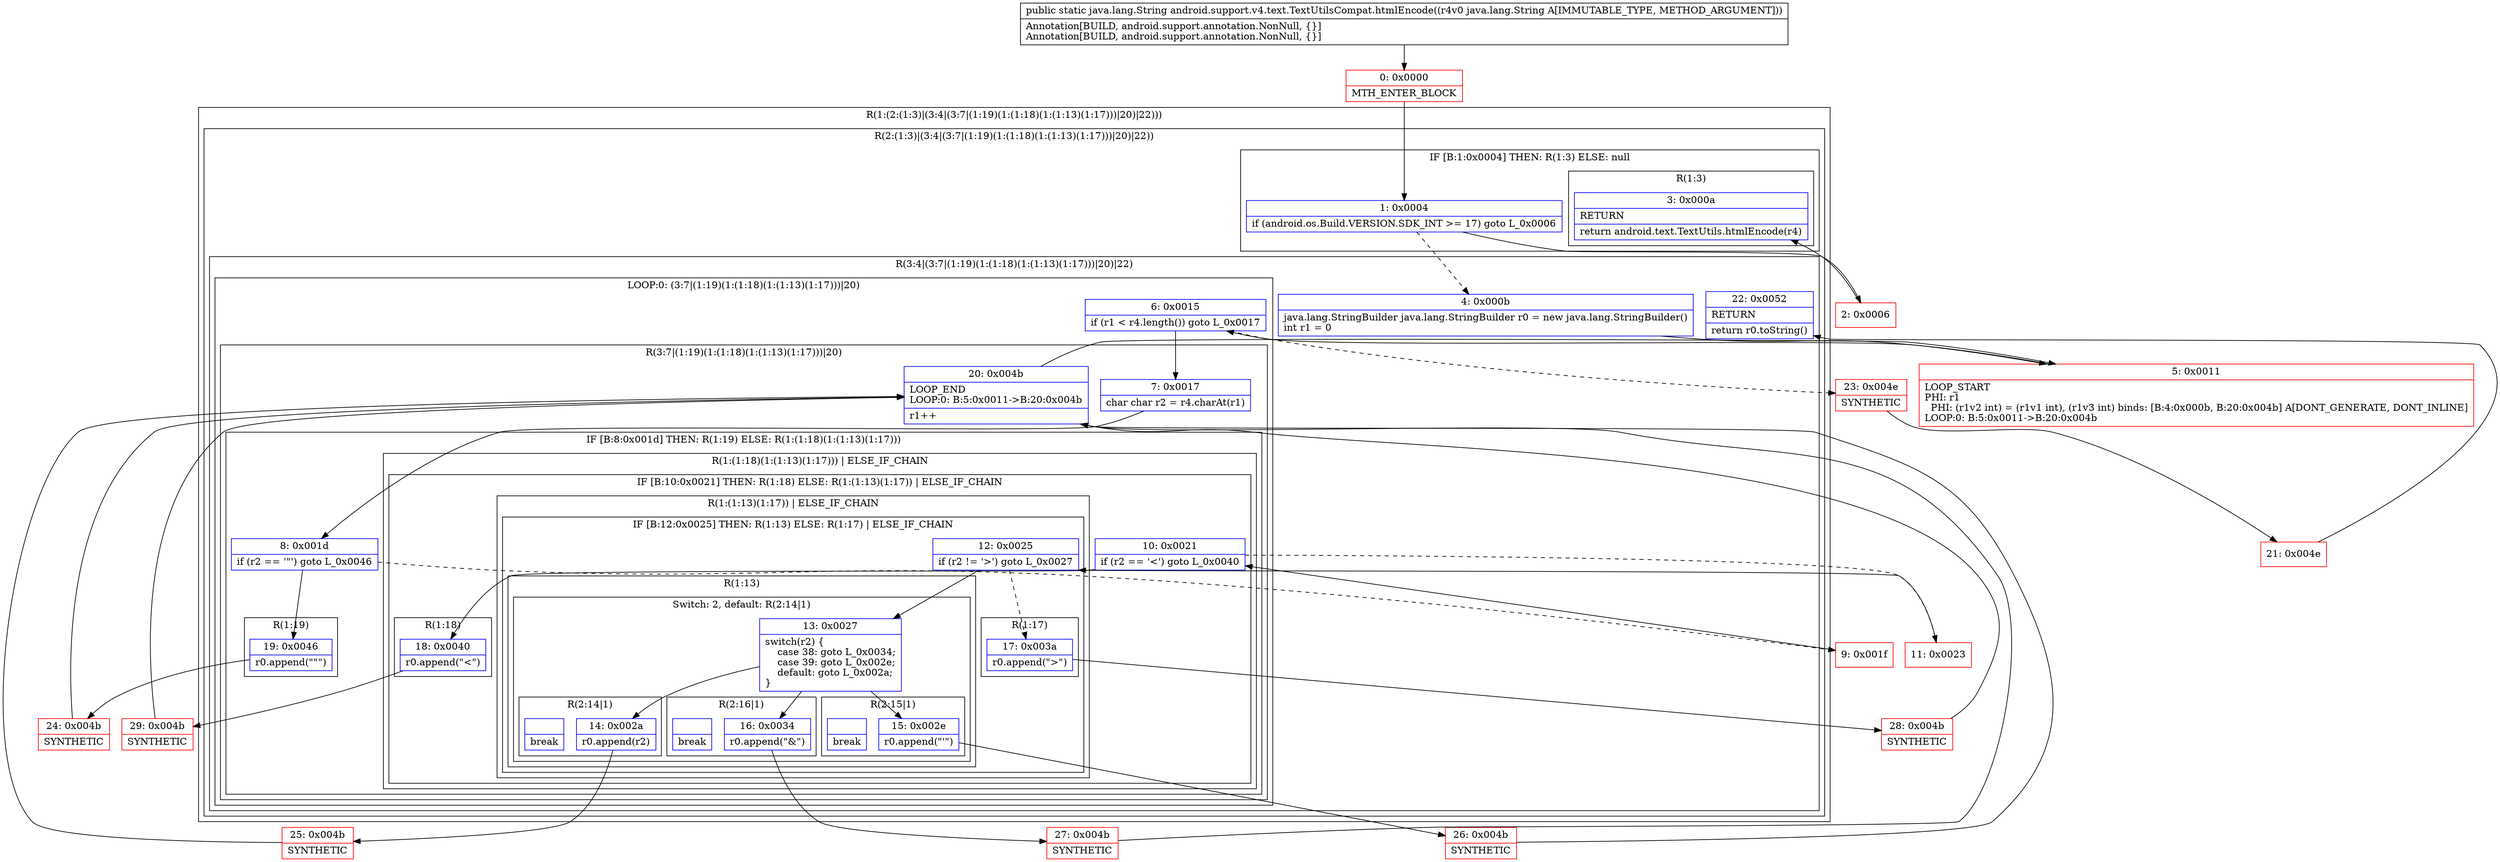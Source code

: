 digraph "CFG forandroid.support.v4.text.TextUtilsCompat.htmlEncode(Ljava\/lang\/String;)Ljava\/lang\/String;" {
subgraph cluster_Region_252902470 {
label = "R(1:(2:(1:3)|(3:4|(3:7|(1:19)(1:(1:18)(1:(1:13)(1:17)))|20)|22)))";
node [shape=record,color=blue];
subgraph cluster_Region_841098476 {
label = "R(2:(1:3)|(3:4|(3:7|(1:19)(1:(1:18)(1:(1:13)(1:17)))|20)|22))";
node [shape=record,color=blue];
subgraph cluster_IfRegion_425805455 {
label = "IF [B:1:0x0004] THEN: R(1:3) ELSE: null";
node [shape=record,color=blue];
Node_1 [shape=record,label="{1\:\ 0x0004|if (android.os.Build.VERSION.SDK_INT \>= 17) goto L_0x0006\l}"];
subgraph cluster_Region_515424359 {
label = "R(1:3)";
node [shape=record,color=blue];
Node_3 [shape=record,label="{3\:\ 0x000a|RETURN\l|return android.text.TextUtils.htmlEncode(r4)\l}"];
}
}
subgraph cluster_Region_904753461 {
label = "R(3:4|(3:7|(1:19)(1:(1:18)(1:(1:13)(1:17)))|20)|22)";
node [shape=record,color=blue];
Node_4 [shape=record,label="{4\:\ 0x000b|java.lang.StringBuilder java.lang.StringBuilder r0 = new java.lang.StringBuilder()\lint r1 = 0\l}"];
subgraph cluster_LoopRegion_1462736835 {
label = "LOOP:0: (3:7|(1:19)(1:(1:18)(1:(1:13)(1:17)))|20)";
node [shape=record,color=blue];
Node_6 [shape=record,label="{6\:\ 0x0015|if (r1 \< r4.length()) goto L_0x0017\l}"];
subgraph cluster_Region_1536269562 {
label = "R(3:7|(1:19)(1:(1:18)(1:(1:13)(1:17)))|20)";
node [shape=record,color=blue];
Node_7 [shape=record,label="{7\:\ 0x0017|char char r2 = r4.charAt(r1)\l}"];
subgraph cluster_IfRegion_630480650 {
label = "IF [B:8:0x001d] THEN: R(1:19) ELSE: R(1:(1:18)(1:(1:13)(1:17)))";
node [shape=record,color=blue];
Node_8 [shape=record,label="{8\:\ 0x001d|if (r2 == '\"') goto L_0x0046\l}"];
subgraph cluster_Region_509015693 {
label = "R(1:19)";
node [shape=record,color=blue];
Node_19 [shape=record,label="{19\:\ 0x0046|r0.append(\"&quot;\")\l}"];
}
subgraph cluster_Region_114356026 {
label = "R(1:(1:18)(1:(1:13)(1:17))) | ELSE_IF_CHAIN\l";
node [shape=record,color=blue];
subgraph cluster_IfRegion_1792230594 {
label = "IF [B:10:0x0021] THEN: R(1:18) ELSE: R(1:(1:13)(1:17)) | ELSE_IF_CHAIN\l";
node [shape=record,color=blue];
Node_10 [shape=record,label="{10\:\ 0x0021|if (r2 == '\<') goto L_0x0040\l}"];
subgraph cluster_Region_26434475 {
label = "R(1:18)";
node [shape=record,color=blue];
Node_18 [shape=record,label="{18\:\ 0x0040|r0.append(\"&lt;\")\l}"];
}
subgraph cluster_Region_628534856 {
label = "R(1:(1:13)(1:17)) | ELSE_IF_CHAIN\l";
node [shape=record,color=blue];
subgraph cluster_IfRegion_1105807316 {
label = "IF [B:12:0x0025] THEN: R(1:13) ELSE: R(1:17) | ELSE_IF_CHAIN\l";
node [shape=record,color=blue];
Node_12 [shape=record,label="{12\:\ 0x0025|if (r2 != '\>') goto L_0x0027\l}"];
subgraph cluster_Region_909168983 {
label = "R(1:13)";
node [shape=record,color=blue];
subgraph cluster_SwitchRegion_373847391 {
label = "Switch: 2, default: R(2:14|1)";
node [shape=record,color=blue];
Node_13 [shape=record,label="{13\:\ 0x0027|switch(r2) \{\l    case 38: goto L_0x0034;\l    case 39: goto L_0x002e;\l    default: goto L_0x002a;\l\}\l}"];
subgraph cluster_Region_1020752265 {
label = "R(2:16|1)";
node [shape=record,color=blue];
Node_16 [shape=record,label="{16\:\ 0x0034|r0.append(\"&amp;\")\l}"];
Node_InsnContainer_1859355662 [shape=record,label="{|break\l}"];
}
subgraph cluster_Region_1659755519 {
label = "R(2:15|1)";
node [shape=record,color=blue];
Node_15 [shape=record,label="{15\:\ 0x002e|r0.append(\"&#39;\")\l}"];
Node_InsnContainer_1878724561 [shape=record,label="{|break\l}"];
}
subgraph cluster_Region_1260829617 {
label = "R(2:14|1)";
node [shape=record,color=blue];
Node_14 [shape=record,label="{14\:\ 0x002a|r0.append(r2)\l}"];
Node_InsnContainer_2146429064 [shape=record,label="{|break\l}"];
}
}
}
subgraph cluster_Region_1349775229 {
label = "R(1:17)";
node [shape=record,color=blue];
Node_17 [shape=record,label="{17\:\ 0x003a|r0.append(\"&gt;\")\l}"];
}
}
}
}
}
}
Node_20 [shape=record,label="{20\:\ 0x004b|LOOP_END\lLOOP:0: B:5:0x0011\-\>B:20:0x004b\l|r1++\l}"];
}
}
Node_22 [shape=record,label="{22\:\ 0x0052|RETURN\l|return r0.toString()\l}"];
}
}
}
Node_0 [shape=record,color=red,label="{0\:\ 0x0000|MTH_ENTER_BLOCK\l}"];
Node_2 [shape=record,color=red,label="{2\:\ 0x0006}"];
Node_5 [shape=record,color=red,label="{5\:\ 0x0011|LOOP_START\lPHI: r1 \l  PHI: (r1v2 int) = (r1v1 int), (r1v3 int) binds: [B:4:0x000b, B:20:0x004b] A[DONT_GENERATE, DONT_INLINE]\lLOOP:0: B:5:0x0011\-\>B:20:0x004b\l}"];
Node_9 [shape=record,color=red,label="{9\:\ 0x001f}"];
Node_11 [shape=record,color=red,label="{11\:\ 0x0023}"];
Node_21 [shape=record,color=red,label="{21\:\ 0x004e}"];
Node_23 [shape=record,color=red,label="{23\:\ 0x004e|SYNTHETIC\l}"];
Node_24 [shape=record,color=red,label="{24\:\ 0x004b|SYNTHETIC\l}"];
Node_25 [shape=record,color=red,label="{25\:\ 0x004b|SYNTHETIC\l}"];
Node_26 [shape=record,color=red,label="{26\:\ 0x004b|SYNTHETIC\l}"];
Node_27 [shape=record,color=red,label="{27\:\ 0x004b|SYNTHETIC\l}"];
Node_28 [shape=record,color=red,label="{28\:\ 0x004b|SYNTHETIC\l}"];
Node_29 [shape=record,color=red,label="{29\:\ 0x004b|SYNTHETIC\l}"];
MethodNode[shape=record,label="{public static java.lang.String android.support.v4.text.TextUtilsCompat.htmlEncode((r4v0 java.lang.String A[IMMUTABLE_TYPE, METHOD_ARGUMENT]))  | Annotation[BUILD, android.support.annotation.NonNull, \{\}]\lAnnotation[BUILD, android.support.annotation.NonNull, \{\}]\l}"];
MethodNode -> Node_0;
Node_1 -> Node_2;
Node_1 -> Node_4[style=dashed];
Node_4 -> Node_5;
Node_6 -> Node_7;
Node_6 -> Node_23[style=dashed];
Node_7 -> Node_8;
Node_8 -> Node_9[style=dashed];
Node_8 -> Node_19;
Node_19 -> Node_24;
Node_10 -> Node_11[style=dashed];
Node_10 -> Node_18;
Node_18 -> Node_29;
Node_12 -> Node_13;
Node_12 -> Node_17[style=dashed];
Node_13 -> Node_14;
Node_13 -> Node_15;
Node_13 -> Node_16;
Node_16 -> Node_27;
Node_15 -> Node_26;
Node_14 -> Node_25;
Node_17 -> Node_28;
Node_20 -> Node_5;
Node_0 -> Node_1;
Node_2 -> Node_3;
Node_5 -> Node_6;
Node_9 -> Node_10;
Node_11 -> Node_12;
Node_21 -> Node_22;
Node_23 -> Node_21;
Node_24 -> Node_20;
Node_25 -> Node_20;
Node_26 -> Node_20;
Node_27 -> Node_20;
Node_28 -> Node_20;
Node_29 -> Node_20;
}

